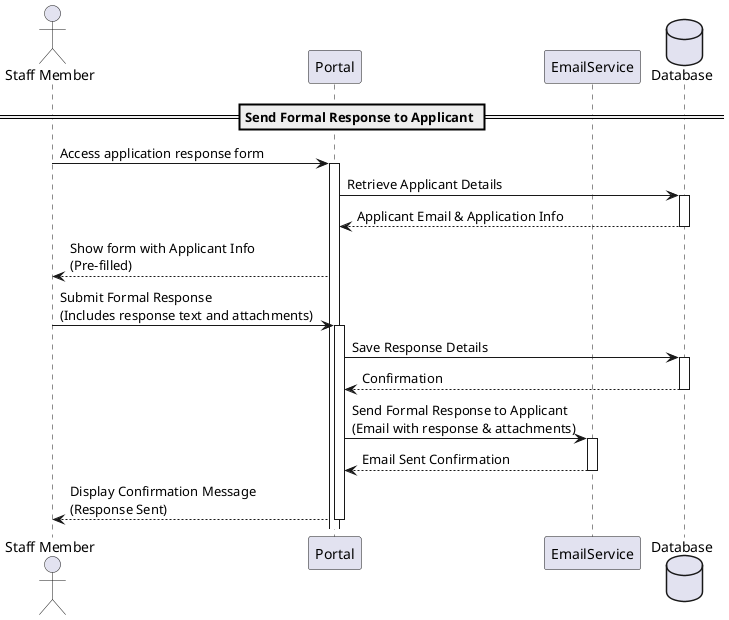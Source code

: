 @startuml
actor StaffMember as "Staff Member"
participant "Portal" as Portal
participant "EmailService" as Email
database "Database" as DB

== Send Formal Response to Applicant ==

StaffMember -> Portal: Access application response form
activate Portal

Portal -> DB: Retrieve Applicant Details
activate DB
DB --> Portal: Applicant Email & Application Info
deactivate DB

Portal --> StaffMember: Show form with Applicant Info\n(Pre-filled)

StaffMember -> Portal: Submit Formal Response\n(Includes response text and attachments)
activate Portal

Portal -> DB: Save Response Details
activate DB
DB --> Portal: Confirmation
deactivate DB

Portal -> Email: Send Formal Response to Applicant\n(Email with response & attachments)
activate Email
Email --> Portal: Email Sent Confirmation
deactivate Email

Portal --> StaffMember: Display Confirmation Message\n(Response Sent)
deactivate Portal

@enduml